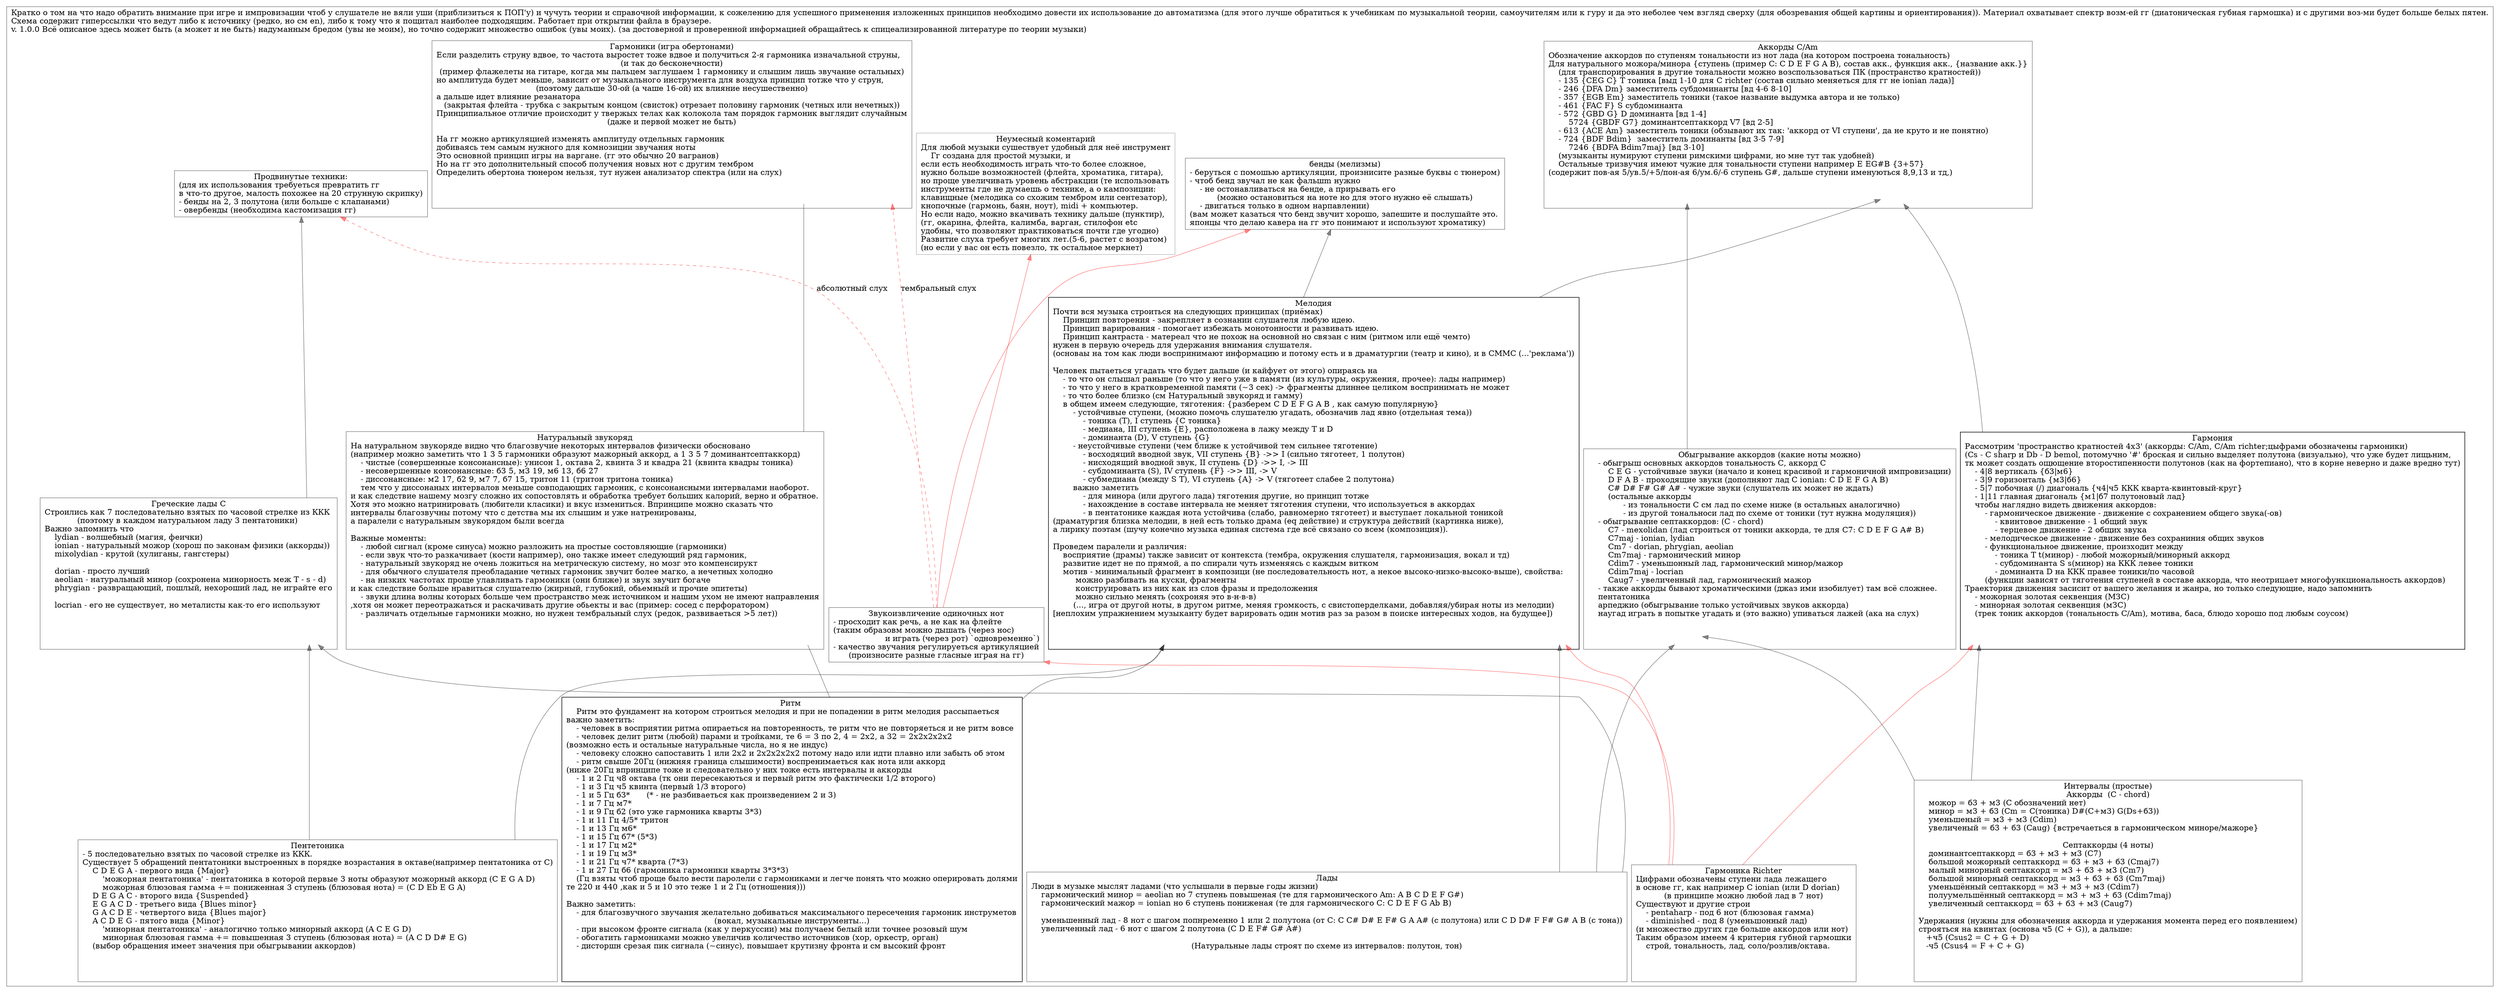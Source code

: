 /* 2023 Margenom
Сделано с помошью graphviz
*/

digraph H { comment="если не указан источник то или украл или личный опыт прикрепленные источники: 
и0 'План самостоятельного занятия' 'из t.me/harmonicaru_chat'
и1 'Anthology_of_Harmonica_Tunings.pdf' 'Борода на харпе, в контакте'
"
compound=true
layout=dot
labelloc=b
labeljust=l
nojustify=true
rankdir=BT
ranksep="1.5"

node[shape=none color="#888888" label=""]

{{cluster=true color="#888888"
label="Кратко о том на что надо обратить внимание при игре и импровизации чтоб у слушателе не вяли уши (приблизиться к ПОП'у) и чучуть теории и справочной информации, к сожелению для успешного применения изложенных принципов необходимо довести их использование до автоматизма (для этого лучше обратиться к учебникам по музыкальной теории, самоучителям или к гуру и да это неболее чем взгляд сверху (для обозревания общей картины и ориентирования)). Материал охватывает спектр возм-ей гг (диатоническая губная гармошка) и с другими воз-ми будет больше белых пятен.\l\
Схема содержит гиперссылки что ведут либо к источнику (редко, но см en), либо к тому что я пощитал наиболее подходящим. Работает при открытии файла в браузере.\l\
v. 1.0.0 Всё описаное здесь может быть (а может и не быть) надуманным бредом (увы не моим), но точно содержит множество ошибок (увы моих). (за достоверной и проверенной информацией обращайтесь к спицеализированной литературе по теории музыки)\l"
/*--------------------------------------------------------------------------------*/
subgraph cluster_music{color="#000000" label="Мелодия
Почти вся музыка строиться на следующих принципах (приёмах)\l\
    Принцип повторения - закрепляет в сознании слушателя любую идею.\l\
    Принцип варирования - помогает избежать монотонности и развивать идею.\l\
    Принцип кантраста - матереал что не похож на основной но связан с ним (ритмом или ещё чемто)\l\
нужен в первую очередь для удержания внимания слушателя.\l\
(основаы на том как люди воспринимают информацию и потому есть и в драматургии (театр и кино), и в СММС (...'реклама'))

Человек пытаеться угадать что будет дальше (и кайфует от этого) опираясь на\l\
    - то что он слышал раньше (то что у него уже в памяти (из культуры, окружения, прочее): лады например)\l\
    - то что у него в кратковременной памяти (~3 сек) -> фрагменты длиннее целиком воспринимать не может\l\
    - то что более близко (см Натуральный звукоряд и гамму)\l\
    в общем имеем следующие, тяготения: {разберем C D E F G A B , как самую популярную}\l\
        - устойчивые ступени, (можно помочь слушателю угадать, обозначив лад явно (отдельная тема))\l\
            - тоника (T), I ступень {C тоника}\l\
            - медиана, III ступень {E}, расположена в лажу между T и D\l\
            - доминанта (D), V ступень {G}\l\
        - неустойчивые ступени (чем ближе к устойчивой тем сильнее тяготение)\l\
            - восходяций вводной звук, VII ступень {B} ->> I (сильно тяготеет, 1 полутон)\l\
            - нисходящий вводной звук, II ступень {D} ->> I, -> III\l\
            - субдоминанта (S), IV ступень {F} ->> III, -> V\l\
            - субмедиана (между S T), VI ступень {A} -> V (тяготеет слабее 2 полутона)\l\
        важно заметить \l\
            - для минора (или другого лада) тяготения другие, но принцип тотже\l\
            - нахождение в составе интервала не меняет тяготения ступени, что используеться в аккордах\l\
            - в пентатонике каждая нота устойчива (слабо, равномерно тяготеет) и выступает локальной тоникой\l\
(драматургия близка мелодии, в ней есть только драма (eq действие) и структура действий (картинка ниже),\l\
а лирику поэтам (шучу конечно музыка единая система где всё связано со всем (композиция)).\l\

Проведем паралели и различия:\l\
    восприятие (драмы) также зависит от контекста (тембра, окружения слушателя, гармонизация, вокал и тд)\l\
    развитие идет не по прямой, а по спирали чуть изменяясь с каждым витком\l\
    мотив - минимальный фрагмент в композици (не последовательность нот, а некое высоко-низко-высоко-выше), свойства:\l\
         можно разбивать на куски, фрагменты\l\
         конструировать из них как из слов фразы и предоложения\l\
         можно сильно менять (сохроняя это в-н-в-в)\l\
(..., игра от другой ноты, в другом ритме, меняя громкость, с свистоперделками, добавляя/убирая ноты из мелодии)
[неплохим упражнением музыканту будет варировать один мотив раз за разом в поиске интересных ходов, на будущее])\l\
" драматургия ноты}
subgraph cluster_r {color="#000000" label="Ритм 
    Ритм это фундамент на котором строиться мелодия и при не попадении в ритм мелодия рассыпаеться\l\
важно заметить:\l\
    - человек в восприятии ритма опираеться на повторенность, те ритм что не повторяеться и не ритм вовсе\l\
    - человек делит ритм (любой) парами и тройками, те 6 = 3 по 2, 4 = 2x2, а 32 = 2x2x2x2x2\l\
(возможно есть и остальные натуральные числа, но я не индус)\l\
    - человеку сложно сапоставить 1 или 2х2 и 2х2х2х2х2 потому надо или идти плавно или забыть об этом\l\
    - ритм свыше 20Гц (нижняя граница слышимости) воспренимаеться как нота или аккорд\l\
(ниже 20Гц впринципе тоже и следовательно у них тоже есть интервалы и аккорды \l\
    - 1 и 2 Гц ч8 октава (тк они пересекаються и первый ритм это фактически 1/2 второго)\l\
    - 1 и 3 Гц ч5 квинта (первый 1/3 второго)\l\
    - 1 и 5 Гц б3*	(* - не разбиваеться как произведением 2 и 3) \l\
    - 1 и 7 Гц м7*\l\
    - 1 и 9 Гц б2 (это уже гармоника кварты 3*3)\l\
    - 1 и 11 Гц 4/5* тритон\l\
    - 1 и 13 Гц м6*\l\
    - 1 и 15 Гц б7* (5*3)\l\
    - 1 и 17 Гц м2*\l\
    - 1 и 19 Гц м3*\l\
    - 1 и 21 Гц ч7* кварта (7*3)\l\
    - 1 и 27 Гц б6 (гармоника гармоники кварты 3*3*3)\l\
    (Гц взяты чтоб проще было вести паролели с гармониками и легче понять что можно оперировать долями\l\
те 220 и 440 ,как и 5 и 10 это теже 1 и 2 Гц (отношения)))\l\

Важно заметить:\l\
    - для благозвучного звучания желательно добиваться максимального пересечения гармоник инструметов\l\
(вокал, музыкальные инструменты...)
    - при высоком фронте сигнала (как у перкуссии) мы получаем белый или точнее розовый шум\l\
    - обогатить гармониками можно увеличив количество источников (хор, оркестр, орган)\l\
    - дисторшн срезая пик сигнала (~синус), повышает крутизну фронта и см высокий фронт\l\
" длительности}

subgraph cluster_nat{label="Натуральный звукоряд
На натуральном звукоряде видно что благозвучие некоторых интервалов физически обосновано\l\
(например можно заметить что 1 3 5 гармоники образуют мажорный аккорд, а 1 3 5 7 доминантсептаккорд)\l\
    - чистые (совершенные консонансные): унисон 1, октава 2, квинта 3 и квадра 21 (квинта квадры тоника)\l\
    - несовершенные консонансные: б3 5, м3 19, м6 13, б6 27\l\
    - диссонансные: м2 17, б2 9, м7 7, б7 15, тритон 11 (тритон тритона тоника)\l\
    тем что у диссонаных интервалов меньше совподающих гармоник, с консонансными интервалами наоборот. \l\
и как следствие нашему мозгу сложно их сопостовлять и обработка требует больших калорий, верно и обратное.\l\
Хотя это можно натринировать (любители класики) и вкус измениться. Впринципе можно сказать что\l\
интервалы благозвучны потому что с детства мы их слышим и уже натренированы,\l\
а паралели с натуральным звукорядом были всегда\l\
\l\
Важные моменты:\l\
    - любой сигнал (кроме синуса) можно разложить на простые состовляющие (гармоники)\l\
    - если звук что-то разкачивает (кости например), оно также имеет следующий ряд гармоник,\l\
    - натуральный звукоряд не очень ложиться на метрическую систему, но мозг это компенсирукт\l\
    - для обычного слушателя преобладание четных гармоник звучит более магко, а нечетных холодно\l\
    - на низких частотах проще улавливать гармоники (они ближе) и звук звучит богаче\l\
и как следствие больше нравиться слушателю (жирный, глубокий, обьемный и прочие эпитеты)\l\
    - звуки длина волны которых больше чем пространство меж источником и нашим ухом не имеют направления\l\
,хотя он может переотражаться и раскачивать другие обьекты и вас (пример: сосед с перфоратором)\l\
    - различать отдельные гармоники можно, но нужен тембральный слух (редок, развиваеться >5 лет))\l\
" натуральный_звукоряд}
{label="Гармоники (игра обертонами)
Если разделить струну вдвое, то частота выростет тоже вдвое и получиться 2-я гармоника изначальной струны,\l\
(и так до бесконечности)
(пример флажелеты на гитаре, когда мы пальцем заглушаем 1 гармонику и слышим лишь звучание остальных)
но амплитуда будет меньше, зависит от музыкального инструмента для воздуха принцип тотже что у струн,\l\
(поэтому дальше 30-ой (а чаше 16-ой) их влияние несушественно)
а дальше идет влияние резанатора\l\
(закрытая флейта - трубка с закрытым концом (свисток) отрезает половину гармоник (четных или нечетных))
Принципиальное отличие происходит у твержых телах как колокола там порядок гармоник выглядит случайным\l\
(даже и первой может не быть)

На гг можно артикуляцией изменять амплитуду отдельных гармоник\l\
добиваясь тем самым нужного для комнозиции звучания ноты\l\
Это основной принцип игры на варгане. (гг это обычно 20 вагранов)\l\
Но на гг это дополнительный способ получения новых нот с другим тембром\l\
Определить обертона тюнером нельзя, тут нужен анализатор спектра (или на слух)\l\
" обертона гармоники}


subgraph cluster_int{label="Интервалы (простые)
Аккорды  (C - chord)
    можор = б3 + м3 (C обозначений нет)\l\
    минор = м3 + б3 (Cm = C(тоника) D#(C+м3) G(Ds+б3))\l\
    уменьшеный = м3 + м3 (Cdim)\l\
    увеличеный = б3 + б3 (Caug) {встречаеться в гармоническом миноре/мажоре}\l\

Септаккорды (4 ноты)
    доминантсептаккорд = б3 + м3 + м3 (C7)\l\
    большой можорный септаккорд = б3 + м3 + б3 (Cmaj7)\l\
    малый минорный септаккорд = м3 + б3 + м3 (Cm7)\l\
    большой минорный септаккорд = м3 + б3 + б3 (Cm7maj)\l\
    уменьшённый септаккорд = м3 + м3 + м3 (Cdim7)\l\
    полуумельшённый септаккорд = м3 + м3 + б3 (Cdim7maj)\l\
    увеличенный септаккорд = б3 + б3 + м3 (Caug7)\l\

Удержания (нужны для обозначения аккорда и удержания момента перед его появлением)
строяться на квинтах (основа ч5 (C + G)), а дальше:\l\
   +ч5 (Csus2 = C + G + D)\l\
   -ч5 (Csus4 = F + C + G)\l\
" интервалы}

subgraph cluster_penta{label="Пентетоника
- 5 последовательно взятых по часовой стрелке из ККК.\l\
Существует 5 обращений пентатоники выстроенных в порядке возрастания в октаве(например пентатоника от С)\l\
    C D E G A - первого вида {Major}\l\
        'можорная пентатоника' - пентатоника в которой первые 3 ноты образуют можорный аккорд (C E G A D)\l\
        можорная блюзовая гамма += пониженная 3 ступень (блюзовая нота) = (C D Eb E G A)\l\
    D E G A C - второго вида {Suspended}\l\
    E G A C D - третьего вида {Blues minor}\l\
    G A C D E - четвертого вида {Blues major}\l\
    A C D E G - пятого вида {Minor}\l\
        'минорная пентатоника' - аналогично только минорный аккорд (A C E G D)\l\
        минорная блюзовая гамма += повышенная 3 ступень (блюзовая нота) = (A C D D# E G)\l\
    (выбор обращения имеет значения при обыгрывании аккордов)\l\
" пентатоники_и_лады вызов_ктулху}

subgraph cluster_modes{label="Лады
Люди в музыке мыслят ладами (что услышали в первые годы жизни)\l\
    гармонический минор = aeolian но 7 ступень повышеная (те для гармонического Am: A B C D E F G#)\l\
    гармонический мажор = ionian но 6 ступень пониженая (те для гармонического C: C D E F G Ab B)\l\

    уменьшенный лад - 8 нот с шагом попнременно 1 или 2 полутона (от C: C C# D# E F# G A A# (с полутона) или C D D# F F# G# A B (с тона))\l\
    увеличенный лад - 6 нот с шагом 2 полутона (C D E F# G# A#)\l\

(Натуральные лады строят по схеме из интервалов: полутон, тон)\
" лады гамма}

subgraph cluster_harmonic{color="#000000" label="Гармония
Рассмотрим 'пространство кратностей 4x3' (аккорды: C/Am, C/Am richter;цыфрами обозначены гармоники)\l\
(Cs - C sharp и Db - D bemol, потомучно '#' броская и сильно выделяет полутона (визуально), что уже будет лищьним,\l\
тк может создать ощющение второстипенности полутонов (как на фортепиано), что в корне неверно и даже вредно тут)\l\
    - 4|8 вертикаль {б3|м6}\l\
    - 3|9 горизонталь {м3|б6}\l\
    - 5|7 побочная (/) диагональ {ч4|ч5 ККК кварта-квинтовый-круг}\l\
    - 1|11 главная диагональ {м1|б7 полутоновый лад}\l\
    чтобы наглядно видеть движения аккордов:\l\
        - гармоническое движение - движение с сохранением общего звука(-ов)\l\
            - квинтовое движение - 1 общий звук\l\
            - терцевое движение - 2 общих звука\l\
        - мелодическое движение - движение без сохраниния общих звуков\l\
        - функциональное движение, произходит между\l\
            - тоника T t(минор) - любой можорный/минорный аккорд\l\
            - субдоминанта S s(минор) на ККК левее тоники\l\
            - доминанта D на ККК правее тоники/по часовой\l\
        (функции зависят от тяготения ступеней в составе аккорда, что неотрицает многофункциональность аккордов)\l\
Траектория движения засисит от вашего желания и жанра, но только следующие, надо запомнить\l\
    - можорная золотая секвенция (МЗС)\l\
    - минорная золотая секвенция (мЗС)\l\
    (трек тоник аккордов (тональность C/Am), мотива, баса, блюдо хорошо под любым соусом)\l\
" пространство_кратностей}

subgraph cluster_around {label="Обыгрывание аккордов (какие ноты можно)
    - обыгрыш основных аккордов тональность C, аккорд С\l\
        C E G - устойчивые звуки (начало и конец красивой и гармоничной импровизации)\l\
        D F A B - проходящие звуки (дополняют лад C ionian: C D E F G A B)\l\
        C# D# F# G# A# - чужие звуки (слушатель их может не ждать)\l\
        (остальные аккорды\l\
              - из тональности С см лад по схеме ниже (в остальных аналогично)\l\
	      - из другой тональноси лад по схеме от тоники (тут нужна модуляция))\l\
    - обыгрывание септаккордов: (C - chord)\l\
      	C7 - mexolidan (лад строиться от тоники аккорда, те для C7: C D E F G A# B)\l\
      	C7maj - ionian, lydian\l\
      	Cm7 - dorian, phrygian, aeolian\l\
      	Cm7maj - гармонический минор\l\
      	Cdim7 - уменьшонный лад, гармонический минор/мажор\l\
      	Cdim7maj - locrian\l\
      	Caug7 - увеличенный лад, гармонический мажор\l\
    - также аккорды бывают хроматическими (джаз ими изобилует) там всё сложнее.\l\
    пентатоника\l\
    арпеджио (обыгрывание только устойчивых звуков аккорда)\l\
    наугад играть в попытке угадать и (это важно) упиваться лажей (ака на слух)\l\
" тональность_C_Am}
subgraph cluster_chord{label="Аккорды C/Am
Обозначение аккордов по ступеням тональности из нот лада (на котором построена тональность)\l\
Для натурального можора/минора {ступень (пример C: C D E F G A B), состав акк., функция акк., {название акк.}}\l\
    (для транспорирования в другие тональности можно возспользоваться ПК (пространство кратностей))\l\
    - 135 {CEG C} T тоника [выд 1-10 для C richter (состав сильно меняеться для гг не ionian лада)]\l\
    - 246 {DFA Dm} заместитель субдоминанты [вд 4-6 8-10]\l\
    - 357 {EGB Em} заместитель тоники (такое название выдумка автора и не только)\l\
    - 461 {FAC F} S субдоминанта\l\
    - 572 {GBD G} D доминанта [вд 1-4]\l\
        5724 {GBDF G7} доминантсептаккорд V7 [вд 2-5]\l\
    - 613 {ACE Am} заместитель тоники (обзывают их так: 'аккорд от VI ступени', да не круто и не понятно)\l\
    - 724 {BDF Bdim}  заместитель доминанты [вд 3-5 7-9]\l\
        7246 {BDFA Bdim7maj} [вд 3-10]\l\
    (музыканты нумируют ступени римскими цифрами, но мне тут так удобней)\l\
    Остальные тризвучия имеют чужие для тональности ступени например E EG#B {3+57} \l\
(содержит пов-ая 5/ув.5/+5/пон-ая 6/ум.6/-6 ступень G#, дальше ступени именуються 8,9,13 и тд,)\l\
" аккорды_C_Am аккорды_от_С}

subgraph cluster_modesC{label="Греческие лады C
Строились как 7 последовательно взятых по часовой стрелке из ККК\l\
(поэтому в каждом натуральном ладу 3 пентатоники) 
Важно запомнить что\l\
    lydian - волшебный (магия, феички)\l\
    ionian - натуральный можор (хорош по законам физики (аккорды))\l\
    mixolydian - крутой (хулиганы, гангстеры)\l\

    dorian - просто лучший\l\
    aeolian - натуральный минор (сохронена минорность меж T - s - d)\l\
    phrygian - развращающий, пошлый, нехороший лад, не играйте его\l\

    locrian - его не существует, но металисты как-то его используют\l\ 
" натуральные_лады}

subgraph cluster_rich {label="Гармоника Richter
Цифрами обозначены ступени лада лежащего\l\
в основе гг, как например C ionian (или D dorian)\l\
(в принципе можно любой лад в 7 нот)
Существуют и другие строи\l\
    - pentaharp - под 6 нот (блюзовая гамма)\l\
    - diminished - под 8 (уменьшонный лад)\l\
(и множество других где больше аккордов или нот)\l\
Таким образом имеем 4 критерия губной гармошки\l\
    строй, тональность, лад, соло/розлив/октава.\l\
" richter}

{cluster=false
/*--------------------------------------------------------------------------------*/
{node[color="#888888" shape="box"] // шаги
звукоизвличение[label="Звукоизвличение одиночных нот
- просходит как речь, а не как на флейте\l\
(таким образовм можно дышать (через нос) \l\
и играть (через рот) `одновременно`)\r\
- качество звучания регулируеться артикуляцией\l\
(произносите разные гласные играя на гг)
" href="https://www.youtube.com/watch?v=90eOs_W8rZw"]
бенды [label="бенды (мелизмы)
- беруться с помошью артикуляции, произнисите разные буквы с тюнером)\l\
- чтоб бенд звучал не как фальшm нужно\l\
    - не остонавливаться на бенде, а прирывать его\l\
(можно остановиться на ноте но для этого нужно её слышать)
    - двигаться только в одном нарпавлении)\l\
(вам может казаться что бенд звучит хорошо, запешите и послушайте это.\l\
японцы что делаю кавера на гг это понимают и используют хроматику)\l\
" href="https://www.youtube.com/watch?v=OEiCq_Dh-pI"]
продвинутые_техники [label="Продвинутые техники:
(для их использования требуеться превратить гг\l\
в что-то другое, малость похожее на 20 струнную скрипку)\l\
- бенды на 2, 3 полутона (или больше с клапанами)\l\
- овербенды (необходима кастомизация гг)\l\
" href="https://harmonica.ru/study"]
послесловие [color="#bbbbbb" label="Неумесный коментарий
Для любой музыки сушествует удобный для неё инструмент\l\
    Гг создана для простой музыки, и \l\
если есть необходимость играть что-то более сложное,\l\
нужно больше возможностей (флейта, хроматика, гитара),\l\
но проще увеличивать уровень абстракции (те использовать\l\
инструменты где не думаешь о технике, а о кампозиции:\l\
клавищные (мелодика со схожим тембром или сентезатор),\l\
кнопочные (гармонь, баян, ноут), midi + компьютер.\l\
Но если надо, можно вкачивать технику дальше (пунктир),\l\
(гг, окарина, флейта, калимба, варган, стилофон etc\l\
удобны, что позволяют практиковаться почти где угодно)\l\
Развитие слуха требует многих лет.(5-6, растет с возратом)\l\
(но если у вас он есть повезло, тк остальное меркнет)\l\
" href="https://www.youtube.com/watch?v=CFmXrtawSGo"]
}

/*--------------------------------------------------------------------------------*/
//обертона [image="moodswingerscale.svg"]
//музыка [image="music.svg"]

длительности [image="dives.svg" href="https://youtu.be/Kkz78ffdVGw"]
обертона [image="scales.svg" href="https://ru.wikipedia.org/wiki/%D0%93%D0%B0%D1%80%D0%BC%D0%BE%D0%BD%D0%B8%D0%BA%D0%B0_(%D0%BC%D1%83%D0%B7%D1%8B%D0%BA%D0%B0)"]
гармоники [image="harmonics.svg" href="https://varganist.ru/4.html"]
натуральный_звукоряд [image="obertones.svg" href="https://ru.wikipedia.org/wiki/%D0%9D%D0%B0%D1%82%D1%83%D1%80%D0%B0%D0%BB%D1%8C%D0%BD%D1%8B%D0%B9_%D0%B7%D0%B2%D1%83%D0%BA%D0%BE%D1%80%D1%8F%D0%B4"]
интервалы [image="intervals.svg" href="https://ru.wikipedia.org/wiki/%D0%98%D0%BD%D1%82%D0%B5%D1%80%D0%B2%D0%B0%D0%BB_(%D0%BC%D1%83%D0%B7%D1%8B%D0%BA%D0%B0)"]
вызов_ктулху [image="fifths.svg" href="https://ru.wikipedia.org/wiki/%D0%9A%D0%B2%D0%B8%D0%BD%D1%82%D0%BE%D0%B2%D1%8B%D0%B9_%D0%BA%D1%80%D1%83%D0%B3"] /* ктулху может захавать мозг */
пентатоники_и_лады [image="pentatonic.svg" href="https://ru.wikipedia.org/wiki/%D0%9F%D0%B5%D0%BD%D1%82%D0%B0%D1%82%D0%BE%D0%BD%D0%B8%D0%BA%D0%B0"]
натуральные_лады [image="natural_modes.svg" href="https://youtu.be/AGN_uD8GmwY"]
лады [image="modal_modes.svg" href="https://ru.wikipedia.org/wiki/%D0%9C%D0%BE%D0%B4%D0%B0%D0%BB%D1%8C%D0%BD%D0%BE%D1%81%D1%82%D1%8C_(%D0%BC%D1%83%D0%B7%D1%8B%D0%BA%D0%B0)"]
гамма [image="hromatic.svg" href="https://ru.wikipedia.org/wiki/%D0%93%D0%B0%D0%BC%D0%BC%D0%B0_(%D0%BC%D1%83%D0%B7%D1%8B%D0%BA%D0%B0)"]
ноты [image="notes.svg" href="https://ru.wikipedia.org/wiki/%D0%A1%D0%BE%D0%B2%D1%80%D0%B5%D0%BC%D0%B5%D0%BD%D0%BD%D0%B0%D1%8F_%D0%BC%D1%83%D0%B7%D1%8B%D0%BA%D0%B0%D0%BB%D1%8C%D0%BD%D0%B0%D1%8F_%D0%BD%D0%BE%D1%82%D0%B0%D1%86%D0%B8%D1%8F"]
тональность_C_Am [image="C-modes.svg" href="https://youtube.com/playlist?list=PLuhAz5P0GD3ZdzYGj93sYbbkC1nj2_ABO"]
аккорды_C_Am [image="C-chords.svg" href="https://ru.wikipedia.org/wiki/%D0%A2%D0%BE%D0%BD%D0%B0%D0%BB%D1%8C%D0%BD%D0%BE%D1%81%D1%82%D1%8C"]
аккорды_от_С [image="chords-c.svg" href="https://ru.wikipedia.org/wiki/%D0%90%D0%BA%D0%BA%D0%BE%D1%80%D0%B4"]
пространство_кратностей [image="intmat.svg" href="https://youtu.be/s39DOl5JDOM"]
драматургия [image="crises.svg" href="https://youtu.be/0Hfn-glWWZ0"]

richter [image="harp.svg" href="https://ru.wikipedia.org/wiki/%D0%93%D1%83%D0%B1%D0%BD%D0%B0%D1%8F_%D0%B3%D0%B0%D1%80%D0%BC%D0%BE%D0%BD%D0%B8%D0%BA%D0%B0_%D1%81%D0%B8%D1%81%D1%82%D0%B5%D0%BC%D1%8B_%D0%A0%D0%B8%D1%85%D1%82%D0%B5%D1%80%D0%B0"]
/*--------------------------------------------------------------------------------*/
{edge[color="#ff000077"] 
	node[shape=box color=magenta] // мини справка
{edge[ltail=cluster_rich]
	richter -> ноты
	richter -> звукоизвличение
	richter -> пространство_кратностей
} {
	звукоизвличение -> бенды
	звукоизвличение -> послесловие
	{edge[style=dashed]
	звукоизвличение -> гармоники [label="тембральный слух"]
	звукоизвличение -> продвинутые_техники [label="абсолютный слух"]
}}} {edge[color="#00000077"]
{edge[ltail=cluster_penta]
	пентатоники_и_лады -> драматургия
	вызов_ктулху -> натуральные_лады
} {edge[ltail=cluster_music]
	драматургия -> аккорды_C_Am
	драматургия -> бенды
} {edge[ltail=cluster_harmonic]
	пространство_кратностей -> аккорды_C_Am
} {edge[ltail=cluster_nat]
	натуральный_звукоряд -> обертона [arrowhead=none]
} {edge[ltail=cluster_modes]
	лады -> натуральные_лады
	лады -> тональность_C_Am
	гамма -> ноты
	//лады -> драматургия
} {edge[ltail=cluster_around]
	тональность_C_Am -> аккорды_от_С
} {edge[ltail=cluster_obertones]
} {edge[ltail=cluster_int]
	интервалы -> пространство_кратностей
	интервалы -> тональность_C_Am
}{edge[ltail=cluster_modesC]
	натуральные_лады -> продвинутые_техники
}{edge[ltail=cluster_r]
	длительности -> драматургия
	длительности -> натуральный_звукоряд [arrowhead=none]
}}}}}}
